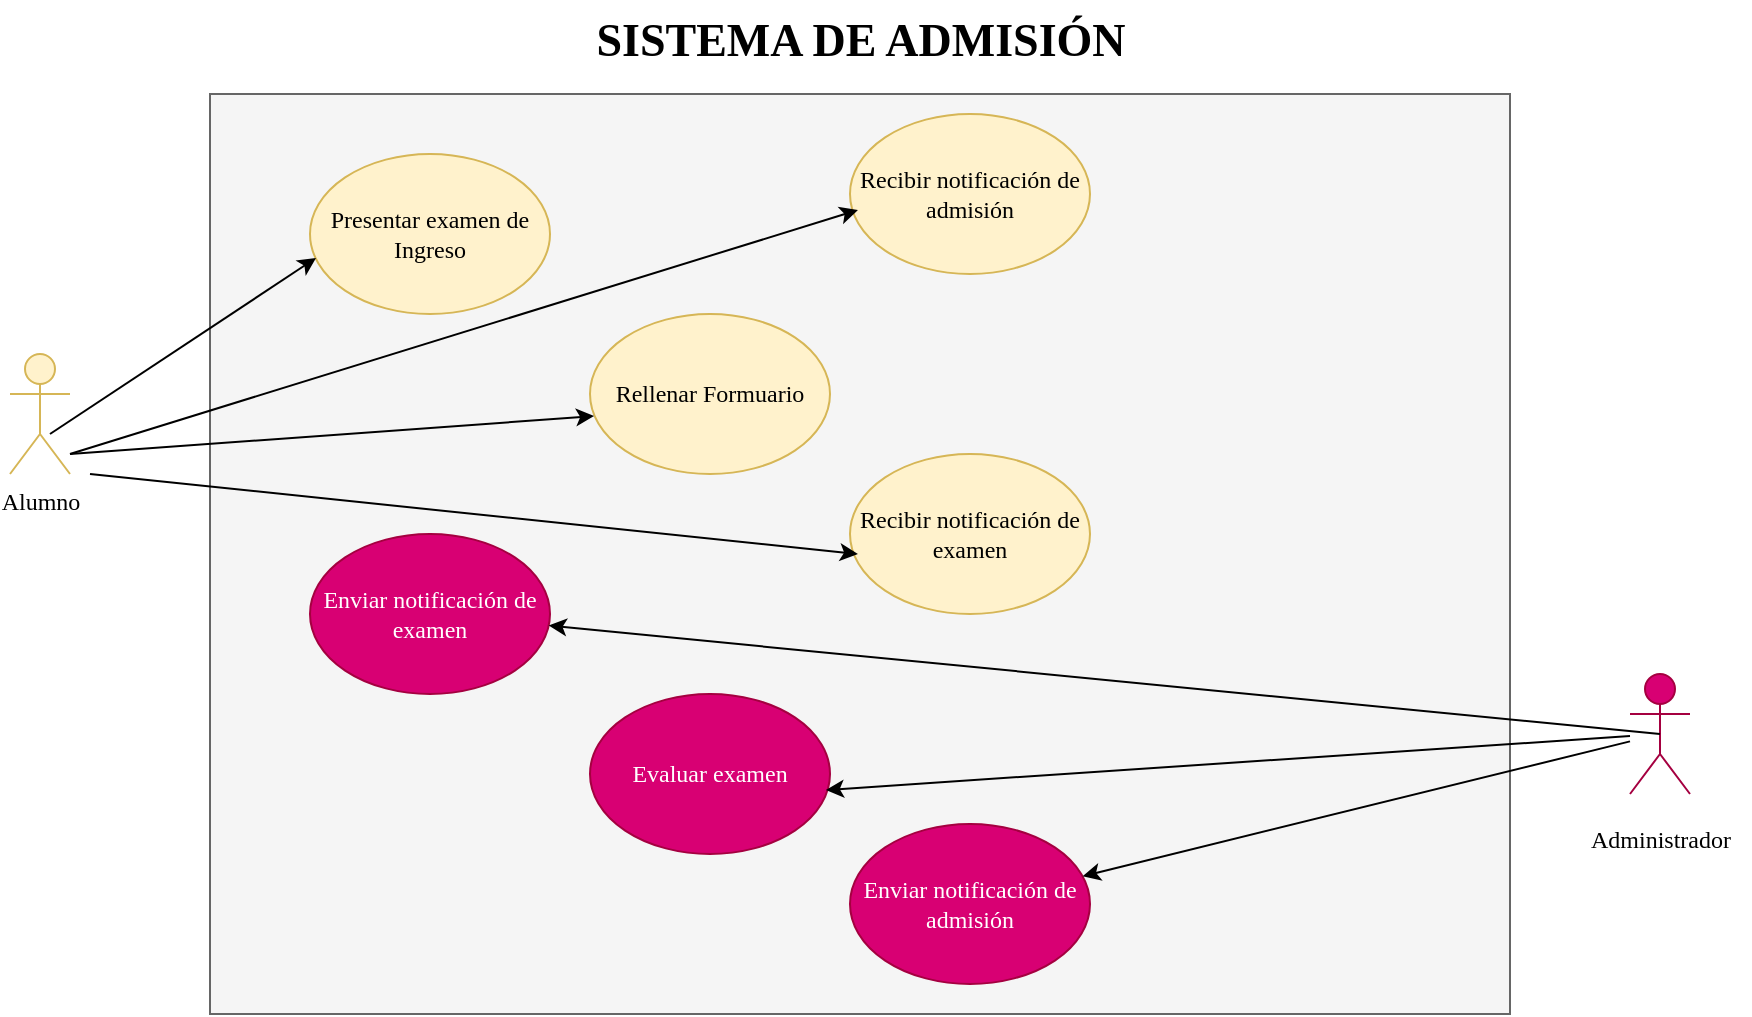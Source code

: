 <mxfile version="21.2.8" type="device">
  <diagram name="Página-1" id="EDUEq4J93AbHMUvYi2Sf">
    <mxGraphModel dx="903" dy="532" grid="1" gridSize="10" guides="1" tooltips="1" connect="1" arrows="1" fold="1" page="1" pageScale="1" pageWidth="827" pageHeight="1169" math="0" shadow="0">
      <root>
        <mxCell id="0" />
        <mxCell id="1" parent="0" />
        <mxCell id="fA-8pzELTW3AO0Dm_Ppj-1" value="&lt;font face=&quot;Times New Roman&quot;&gt;Alumno&lt;/font&gt;" style="shape=umlActor;verticalLabelPosition=bottom;verticalAlign=top;html=1;outlineConnect=0;fillColor=#fff2cc;strokeColor=#d6b656;" vertex="1" parent="1">
          <mxGeometry x="30" y="270" width="30" height="60" as="geometry" />
        </mxCell>
        <mxCell id="fA-8pzELTW3AO0Dm_Ppj-3" value="" style="rounded=0;whiteSpace=wrap;html=1;fillColor=#f5f5f5;strokeColor=#666666;fontColor=#333333;" vertex="1" parent="1">
          <mxGeometry x="130" y="140" width="650" height="460" as="geometry" />
        </mxCell>
        <mxCell id="fA-8pzELTW3AO0Dm_Ppj-5" value="Presentar examen de Ingreso" style="ellipse;whiteSpace=wrap;html=1;fillColor=#fff2cc;strokeColor=#d6b656;fontFamily=Times New Roman;" vertex="1" parent="1">
          <mxGeometry x="180" y="170" width="120" height="80" as="geometry" />
        </mxCell>
        <mxCell id="fA-8pzELTW3AO0Dm_Ppj-6" value="Rellenar Formuario" style="ellipse;whiteSpace=wrap;html=1;fillColor=#fff2cc;strokeColor=#d6b656;fontFamily=Times New Roman;" vertex="1" parent="1">
          <mxGeometry x="320" y="250" width="120" height="80" as="geometry" />
        </mxCell>
        <mxCell id="fA-8pzELTW3AO0Dm_Ppj-8" value="Administrador" style="shape=umlActor;verticalLabelPosition=bottom;verticalAlign=top;html=1;outlineConnect=0;fillColor=#d80073;strokeColor=#A50040;fontColor=#ffffff;" vertex="1" parent="1">
          <mxGeometry x="840" y="430" width="30" height="60" as="geometry" />
        </mxCell>
        <mxCell id="fA-8pzELTW3AO0Dm_Ppj-11" value="Enviar notificación de examen" style="ellipse;whiteSpace=wrap;html=1;fillColor=#d80073;strokeColor=#A50040;fontColor=#ffffff;fontFamily=Times New Roman;" vertex="1" parent="1">
          <mxGeometry x="180" y="360" width="120" height="80" as="geometry" />
        </mxCell>
        <mxCell id="fA-8pzELTW3AO0Dm_Ppj-12" value="Evaluar examen" style="ellipse;whiteSpace=wrap;html=1;fillColor=#d80073;strokeColor=#A50040;fontColor=#ffffff;fontFamily=Times New Roman;" vertex="1" parent="1">
          <mxGeometry x="320" y="440" width="120" height="80" as="geometry" />
        </mxCell>
        <mxCell id="fA-8pzELTW3AO0Dm_Ppj-13" value="Enviar notificación de admisión" style="ellipse;whiteSpace=wrap;html=1;fillColor=#d80073;strokeColor=#A50040;fontColor=#ffffff;fontFamily=Times New Roman;" vertex="1" parent="1">
          <mxGeometry x="450" y="505" width="120" height="80" as="geometry" />
        </mxCell>
        <mxCell id="fA-8pzELTW3AO0Dm_Ppj-14" value="Recibir notificación de admisión" style="ellipse;whiteSpace=wrap;html=1;fillColor=#fff2cc;strokeColor=#d6b656;fontFamily=Times New Roman;" vertex="1" parent="1">
          <mxGeometry x="450" y="150" width="120" height="80" as="geometry" />
        </mxCell>
        <mxCell id="fA-8pzELTW3AO0Dm_Ppj-15" value="&lt;font face=&quot;Times New Roman&quot;&gt;Recibir notificación de examen&lt;/font&gt;" style="ellipse;whiteSpace=wrap;html=1;fillColor=#fff2cc;strokeColor=#d6b656;" vertex="1" parent="1">
          <mxGeometry x="450" y="320" width="120" height="80" as="geometry" />
        </mxCell>
        <mxCell id="fA-8pzELTW3AO0Dm_Ppj-19" value="" style="endArrow=classic;html=1;rounded=0;exitX=0.5;exitY=0.5;exitDx=0;exitDy=0;exitPerimeter=0;" edge="1" parent="1" source="fA-8pzELTW3AO0Dm_Ppj-8" target="fA-8pzELTW3AO0Dm_Ppj-11">
          <mxGeometry width="50" height="50" relative="1" as="geometry">
            <mxPoint x="50" y="430" as="sourcePoint" />
            <mxPoint x="100" y="380" as="targetPoint" />
          </mxGeometry>
        </mxCell>
        <mxCell id="fA-8pzELTW3AO0Dm_Ppj-21" value="" style="endArrow=classic;html=1;rounded=0;entryX=0.983;entryY=0.6;entryDx=0;entryDy=0;entryPerimeter=0;" edge="1" parent="1" source="fA-8pzELTW3AO0Dm_Ppj-8" target="fA-8pzELTW3AO0Dm_Ppj-12">
          <mxGeometry width="50" height="50" relative="1" as="geometry">
            <mxPoint x="50" y="460" as="sourcePoint" />
            <mxPoint x="100" y="410" as="targetPoint" />
          </mxGeometry>
        </mxCell>
        <mxCell id="fA-8pzELTW3AO0Dm_Ppj-23" value="" style="endArrow=classic;html=1;rounded=0;" edge="1" parent="1" source="fA-8pzELTW3AO0Dm_Ppj-8" target="fA-8pzELTW3AO0Dm_Ppj-13">
          <mxGeometry width="50" height="50" relative="1" as="geometry">
            <mxPoint x="50" y="460" as="sourcePoint" />
            <mxPoint x="100" y="410" as="targetPoint" />
          </mxGeometry>
        </mxCell>
        <mxCell id="fA-8pzELTW3AO0Dm_Ppj-24" value="" style="endArrow=classic;html=1;rounded=0;entryX=0.025;entryY=0.65;entryDx=0;entryDy=0;entryPerimeter=0;" edge="1" parent="1" target="fA-8pzELTW3AO0Dm_Ppj-5">
          <mxGeometry width="50" height="50" relative="1" as="geometry">
            <mxPoint x="50" y="310" as="sourcePoint" />
            <mxPoint x="100" y="260" as="targetPoint" />
          </mxGeometry>
        </mxCell>
        <mxCell id="fA-8pzELTW3AO0Dm_Ppj-25" value="" style="endArrow=classic;html=1;rounded=0;entryX=0.017;entryY=0.638;entryDx=0;entryDy=0;entryPerimeter=0;" edge="1" parent="1" target="fA-8pzELTW3AO0Dm_Ppj-6">
          <mxGeometry width="50" height="50" relative="1" as="geometry">
            <mxPoint x="60" y="320" as="sourcePoint" />
            <mxPoint x="110" y="270" as="targetPoint" />
          </mxGeometry>
        </mxCell>
        <mxCell id="fA-8pzELTW3AO0Dm_Ppj-26" value="" style="endArrow=classic;html=1;rounded=0;entryX=0.033;entryY=0.625;entryDx=0;entryDy=0;entryPerimeter=0;" edge="1" parent="1" target="fA-8pzELTW3AO0Dm_Ppj-15">
          <mxGeometry width="50" height="50" relative="1" as="geometry">
            <mxPoint x="70" y="330" as="sourcePoint" />
            <mxPoint x="120" y="280" as="targetPoint" />
          </mxGeometry>
        </mxCell>
        <mxCell id="fA-8pzELTW3AO0Dm_Ppj-27" value="" style="endArrow=classic;html=1;rounded=0;entryX=0.033;entryY=0.6;entryDx=0;entryDy=0;entryPerimeter=0;" edge="1" parent="1" target="fA-8pzELTW3AO0Dm_Ppj-14">
          <mxGeometry width="50" height="50" relative="1" as="geometry">
            <mxPoint x="60" y="320" as="sourcePoint" />
            <mxPoint x="110" y="270" as="targetPoint" />
          </mxGeometry>
        </mxCell>
        <mxCell id="fA-8pzELTW3AO0Dm_Ppj-30" value="&lt;font face=&quot;Times New Roman&quot;&gt;Administrador&lt;/font&gt;" style="text;html=1;align=center;verticalAlign=middle;resizable=0;points=[];autosize=1;strokeColor=none;fillColor=none;" vertex="1" parent="1">
          <mxGeometry x="810" y="498" width="90" height="30" as="geometry" />
        </mxCell>
        <mxCell id="fA-8pzELTW3AO0Dm_Ppj-31" value="&lt;b&gt;&lt;font face=&quot;Times New Roman&quot; style=&quot;font-size: 23px;&quot;&gt;SISTEMA DE ADMISIÓN&lt;/font&gt;&lt;/b&gt;" style="text;html=1;align=center;verticalAlign=middle;resizable=0;points=[];autosize=1;strokeColor=none;fillColor=none;" vertex="1" parent="1">
          <mxGeometry x="310" y="93" width="290" height="40" as="geometry" />
        </mxCell>
      </root>
    </mxGraphModel>
  </diagram>
</mxfile>
